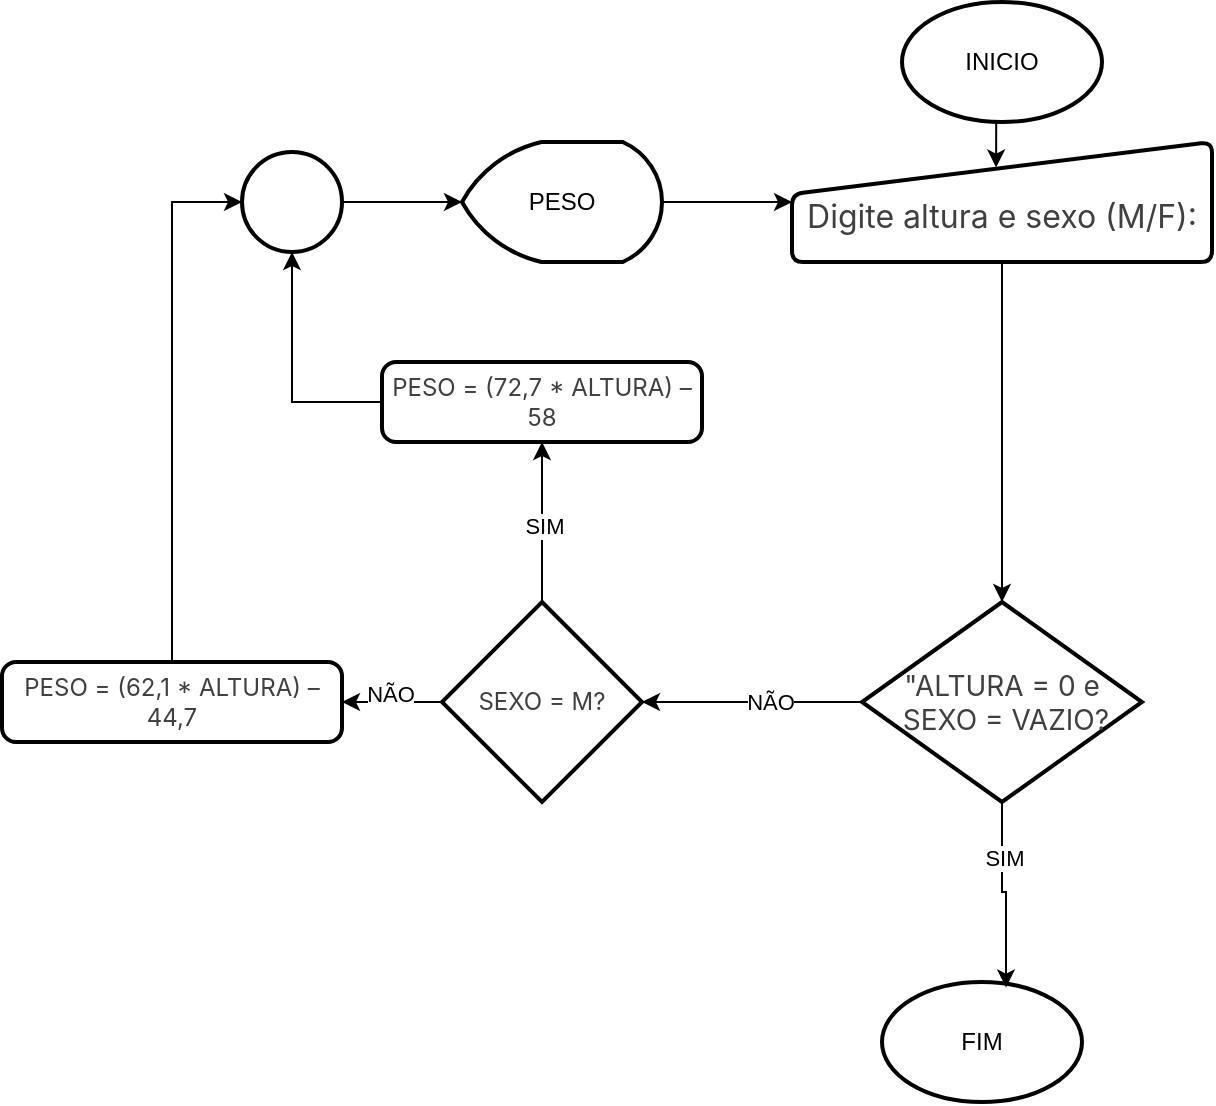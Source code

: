 <mxfile version="26.0.10">
  <diagram name="Página-1" id="d9ycY8rJnbUjDmav4aSZ">
    <mxGraphModel dx="1781" dy="560" grid="1" gridSize="10" guides="1" tooltips="1" connect="1" arrows="1" fold="1" page="1" pageScale="1" pageWidth="827" pageHeight="1169" math="0" shadow="0">
      <root>
        <mxCell id="0" />
        <mxCell id="1" parent="0" />
        <mxCell id="Zdce6HnhG63lQme36eaB-1" value="INICIO" style="strokeWidth=2;html=1;shape=mxgraph.flowchart.start_1;whiteSpace=wrap;" vertex="1" parent="1">
          <mxGeometry x="380" y="10" width="100" height="60" as="geometry" />
        </mxCell>
        <mxCell id="Zdce6HnhG63lQme36eaB-2" value="FIM" style="strokeWidth=2;html=1;shape=mxgraph.flowchart.start_1;whiteSpace=wrap;" vertex="1" parent="1">
          <mxGeometry x="370" y="500" width="100" height="60" as="geometry" />
        </mxCell>
        <mxCell id="Zdce6HnhG63lQme36eaB-3" value="&lt;div&gt;&lt;br&gt;&lt;/div&gt;&lt;div&gt;&lt;span style=&quot;color: rgb(64, 64, 64); font-family: Inter, system-ui, -apple-system, BlinkMacSystemFont, &amp;quot;Segoe UI&amp;quot;, Roboto, &amp;quot;Noto Sans&amp;quot;, Ubuntu, Cantarell, &amp;quot;Helvetica Neue&amp;quot;, Oxygen, &amp;quot;Open Sans&amp;quot;, sans-serif; font-size: 16.002px; text-align: left;&quot;&gt;Digite altura e sexo (M/F):&lt;/span&gt;&lt;/div&gt;" style="html=1;strokeWidth=2;shape=manualInput;whiteSpace=wrap;rounded=1;size=26;arcSize=11;" vertex="1" parent="1">
          <mxGeometry x="325" y="80" width="210" height="60" as="geometry" />
        </mxCell>
        <mxCell id="Zdce6HnhG63lQme36eaB-4" value="&lt;span style=&quot;color: rgb(64, 64, 64); font-family: Inter, system-ui, -apple-system, BlinkMacSystemFont, &amp;quot;Segoe UI&amp;quot;, Roboto, &amp;quot;Noto Sans&amp;quot;, Ubuntu, Cantarell, &amp;quot;Helvetica Neue&amp;quot;, Oxygen, &amp;quot;Open Sans&amp;quot;, sans-serif; text-align: left;&quot;&gt;&lt;font style=&quot;font-size: 14px;&quot;&gt;&quot;ALTURA = 0 e&lt;/font&gt;&lt;/span&gt;&lt;div&gt;&lt;span style=&quot;color: rgb(64, 64, 64); font-family: Inter, system-ui, -apple-system, BlinkMacSystemFont, &amp;quot;Segoe UI&amp;quot;, Roboto, &amp;quot;Noto Sans&amp;quot;, Ubuntu, Cantarell, &amp;quot;Helvetica Neue&amp;quot;, Oxygen, &amp;quot;Open Sans&amp;quot;, sans-serif; text-align: left;&quot;&gt;&lt;font style=&quot;font-size: 14px;&quot;&gt;&amp;nbsp;SEXO = VAZIO?&lt;/font&gt;&lt;/span&gt;&lt;/div&gt;" style="strokeWidth=2;html=1;shape=mxgraph.flowchart.decision;whiteSpace=wrap;" vertex="1" parent="1">
          <mxGeometry x="360" y="310" width="140" height="100" as="geometry" />
        </mxCell>
        <mxCell id="Zdce6HnhG63lQme36eaB-6" style="edgeStyle=orthogonalEdgeStyle;rounded=0;orthogonalLoop=1;jettySize=auto;html=1;exitX=0.5;exitY=1;exitDx=0;exitDy=0;exitPerimeter=0;entryX=0.62;entryY=0.046;entryDx=0;entryDy=0;entryPerimeter=0;" edge="1" parent="1" source="Zdce6HnhG63lQme36eaB-4" target="Zdce6HnhG63lQme36eaB-2">
          <mxGeometry relative="1" as="geometry" />
        </mxCell>
        <mxCell id="Zdce6HnhG63lQme36eaB-8" value="SIM" style="edgeLabel;html=1;align=center;verticalAlign=middle;resizable=0;points=[];" vertex="1" connectable="0" parent="Zdce6HnhG63lQme36eaB-6">
          <mxGeometry x="-0.418" y="1" relative="1" as="geometry">
            <mxPoint as="offset" />
          </mxGeometry>
        </mxCell>
        <mxCell id="Zdce6HnhG63lQme36eaB-12" style="edgeStyle=orthogonalEdgeStyle;rounded=0;orthogonalLoop=1;jettySize=auto;html=1;exitX=0.5;exitY=0;exitDx=0;exitDy=0;exitPerimeter=0;" edge="1" parent="1" source="Zdce6HnhG63lQme36eaB-7" target="Zdce6HnhG63lQme36eaB-11">
          <mxGeometry relative="1" as="geometry" />
        </mxCell>
        <mxCell id="Zdce6HnhG63lQme36eaB-13" value="SIM" style="edgeLabel;html=1;align=center;verticalAlign=middle;resizable=0;points=[];" vertex="1" connectable="0" parent="Zdce6HnhG63lQme36eaB-12">
          <mxGeometry x="-0.04" y="-1" relative="1" as="geometry">
            <mxPoint as="offset" />
          </mxGeometry>
        </mxCell>
        <mxCell id="Zdce6HnhG63lQme36eaB-15" style="edgeStyle=orthogonalEdgeStyle;rounded=0;orthogonalLoop=1;jettySize=auto;html=1;exitX=0;exitY=0.5;exitDx=0;exitDy=0;exitPerimeter=0;entryX=1;entryY=0.5;entryDx=0;entryDy=0;" edge="1" parent="1" source="Zdce6HnhG63lQme36eaB-7" target="Zdce6HnhG63lQme36eaB-14">
          <mxGeometry relative="1" as="geometry" />
        </mxCell>
        <mxCell id="Zdce6HnhG63lQme36eaB-16" value="NÃO" style="edgeLabel;html=1;align=center;verticalAlign=middle;resizable=0;points=[];" vertex="1" connectable="0" parent="Zdce6HnhG63lQme36eaB-15">
          <mxGeometry x="0.05" y="-4" relative="1" as="geometry">
            <mxPoint as="offset" />
          </mxGeometry>
        </mxCell>
        <mxCell id="Zdce6HnhG63lQme36eaB-7" value="&lt;span style=&quot;color: rgb(64, 64, 64); font-family: Inter, system-ui, -apple-system, BlinkMacSystemFont, &amp;quot;Segoe UI&amp;quot;, Roboto, &amp;quot;Noto Sans&amp;quot;, Ubuntu, Cantarell, &amp;quot;Helvetica Neue&amp;quot;, Oxygen, &amp;quot;Open Sans&amp;quot;, sans-serif; text-align: left;&quot;&gt;&lt;font&gt;SEXO = M?&lt;/font&gt;&lt;/span&gt;" style="strokeWidth=2;html=1;shape=mxgraph.flowchart.decision;whiteSpace=wrap;" vertex="1" parent="1">
          <mxGeometry x="150" y="310" width="100" height="100" as="geometry" />
        </mxCell>
        <mxCell id="Zdce6HnhG63lQme36eaB-9" style="edgeStyle=orthogonalEdgeStyle;rounded=0;orthogonalLoop=1;jettySize=auto;html=1;exitX=0;exitY=0.5;exitDx=0;exitDy=0;exitPerimeter=0;entryX=1;entryY=0.5;entryDx=0;entryDy=0;entryPerimeter=0;" edge="1" parent="1" source="Zdce6HnhG63lQme36eaB-4" target="Zdce6HnhG63lQme36eaB-7">
          <mxGeometry relative="1" as="geometry" />
        </mxCell>
        <mxCell id="Zdce6HnhG63lQme36eaB-10" value="NÃO" style="edgeLabel;html=1;align=center;verticalAlign=middle;resizable=0;points=[];" vertex="1" connectable="0" parent="Zdce6HnhG63lQme36eaB-9">
          <mxGeometry x="-0.164" relative="1" as="geometry">
            <mxPoint as="offset" />
          </mxGeometry>
        </mxCell>
        <mxCell id="Zdce6HnhG63lQme36eaB-11" value="&lt;span style=&quot;color: rgb(64, 64, 64); font-family: Inter, system-ui, -apple-system, BlinkMacSystemFont, &amp;quot;Segoe UI&amp;quot;, Roboto, &amp;quot;Noto Sans&amp;quot;, Ubuntu, Cantarell, &amp;quot;Helvetica Neue&amp;quot;, Oxygen, &amp;quot;Open Sans&amp;quot;, sans-serif; text-align: left;&quot;&gt;&lt;font&gt;PESO = (72,7 * ALTURA) – 58&lt;/font&gt;&lt;/span&gt;" style="rounded=1;whiteSpace=wrap;html=1;absoluteArcSize=1;arcSize=14;strokeWidth=2;" vertex="1" parent="1">
          <mxGeometry x="120" y="190" width="160" height="40" as="geometry" />
        </mxCell>
        <mxCell id="Zdce6HnhG63lQme36eaB-14" value="&lt;span style=&quot;color: rgb(64, 64, 64); font-family: Inter, system-ui, -apple-system, BlinkMacSystemFont, &amp;quot;Segoe UI&amp;quot;, Roboto, &amp;quot;Noto Sans&amp;quot;, Ubuntu, Cantarell, &amp;quot;Helvetica Neue&amp;quot;, Oxygen, &amp;quot;Open Sans&amp;quot;, sans-serif; text-align: left;&quot;&gt;&lt;font&gt;PESO = (62,1 * ALTURA) – 44,7&lt;/font&gt;&lt;/span&gt;" style="rounded=1;whiteSpace=wrap;html=1;absoluteArcSize=1;arcSize=14;strokeWidth=2;" vertex="1" parent="1">
          <mxGeometry x="-70" y="340" width="170" height="40" as="geometry" />
        </mxCell>
        <mxCell id="Zdce6HnhG63lQme36eaB-17" value="" style="strokeWidth=2;html=1;shape=mxgraph.flowchart.start_2;whiteSpace=wrap;" vertex="1" parent="1">
          <mxGeometry x="50" y="85" width="50" height="50" as="geometry" />
        </mxCell>
        <mxCell id="Zdce6HnhG63lQme36eaB-22" style="edgeStyle=orthogonalEdgeStyle;rounded=0;orthogonalLoop=1;jettySize=auto;html=1;exitX=0.5;exitY=0;exitDx=0;exitDy=0;entryX=0;entryY=0.5;entryDx=0;entryDy=0;entryPerimeter=0;" edge="1" parent="1" source="Zdce6HnhG63lQme36eaB-14" target="Zdce6HnhG63lQme36eaB-17">
          <mxGeometry relative="1" as="geometry" />
        </mxCell>
        <mxCell id="Zdce6HnhG63lQme36eaB-24" style="edgeStyle=orthogonalEdgeStyle;rounded=0;orthogonalLoop=1;jettySize=auto;html=1;exitX=0.5;exitY=1;exitDx=0;exitDy=0;entryX=0.5;entryY=0;entryDx=0;entryDy=0;entryPerimeter=0;" edge="1" parent="1" source="Zdce6HnhG63lQme36eaB-3" target="Zdce6HnhG63lQme36eaB-4">
          <mxGeometry relative="1" as="geometry" />
        </mxCell>
        <mxCell id="Zdce6HnhG63lQme36eaB-25" style="edgeStyle=orthogonalEdgeStyle;rounded=0;orthogonalLoop=1;jettySize=auto;html=1;exitX=0.5;exitY=1;exitDx=0;exitDy=0;exitPerimeter=0;entryX=0.486;entryY=0.213;entryDx=0;entryDy=0;entryPerimeter=0;" edge="1" parent="1" source="Zdce6HnhG63lQme36eaB-1" target="Zdce6HnhG63lQme36eaB-3">
          <mxGeometry relative="1" as="geometry" />
        </mxCell>
        <mxCell id="Zdce6HnhG63lQme36eaB-26" style="edgeStyle=orthogonalEdgeStyle;rounded=0;orthogonalLoop=1;jettySize=auto;html=1;exitX=0;exitY=0.5;exitDx=0;exitDy=0;entryX=0.5;entryY=1;entryDx=0;entryDy=0;entryPerimeter=0;" edge="1" parent="1" source="Zdce6HnhG63lQme36eaB-11" target="Zdce6HnhG63lQme36eaB-17">
          <mxGeometry relative="1" as="geometry" />
        </mxCell>
        <mxCell id="Zdce6HnhG63lQme36eaB-29" style="edgeStyle=orthogonalEdgeStyle;rounded=0;orthogonalLoop=1;jettySize=auto;html=1;exitX=1;exitY=0.5;exitDx=0;exitDy=0;exitPerimeter=0;entryX=0;entryY=0.5;entryDx=0;entryDy=0;" edge="1" parent="1" source="Zdce6HnhG63lQme36eaB-27" target="Zdce6HnhG63lQme36eaB-3">
          <mxGeometry relative="1" as="geometry" />
        </mxCell>
        <mxCell id="Zdce6HnhG63lQme36eaB-27" value="PESO" style="strokeWidth=2;html=1;shape=mxgraph.flowchart.display;whiteSpace=wrap;" vertex="1" parent="1">
          <mxGeometry x="160" y="80" width="100" height="60" as="geometry" />
        </mxCell>
        <mxCell id="Zdce6HnhG63lQme36eaB-28" style="edgeStyle=orthogonalEdgeStyle;rounded=0;orthogonalLoop=1;jettySize=auto;html=1;exitX=1;exitY=0.5;exitDx=0;exitDy=0;exitPerimeter=0;entryX=0;entryY=0.5;entryDx=0;entryDy=0;entryPerimeter=0;" edge="1" parent="1" source="Zdce6HnhG63lQme36eaB-17" target="Zdce6HnhG63lQme36eaB-27">
          <mxGeometry relative="1" as="geometry" />
        </mxCell>
      </root>
    </mxGraphModel>
  </diagram>
</mxfile>
